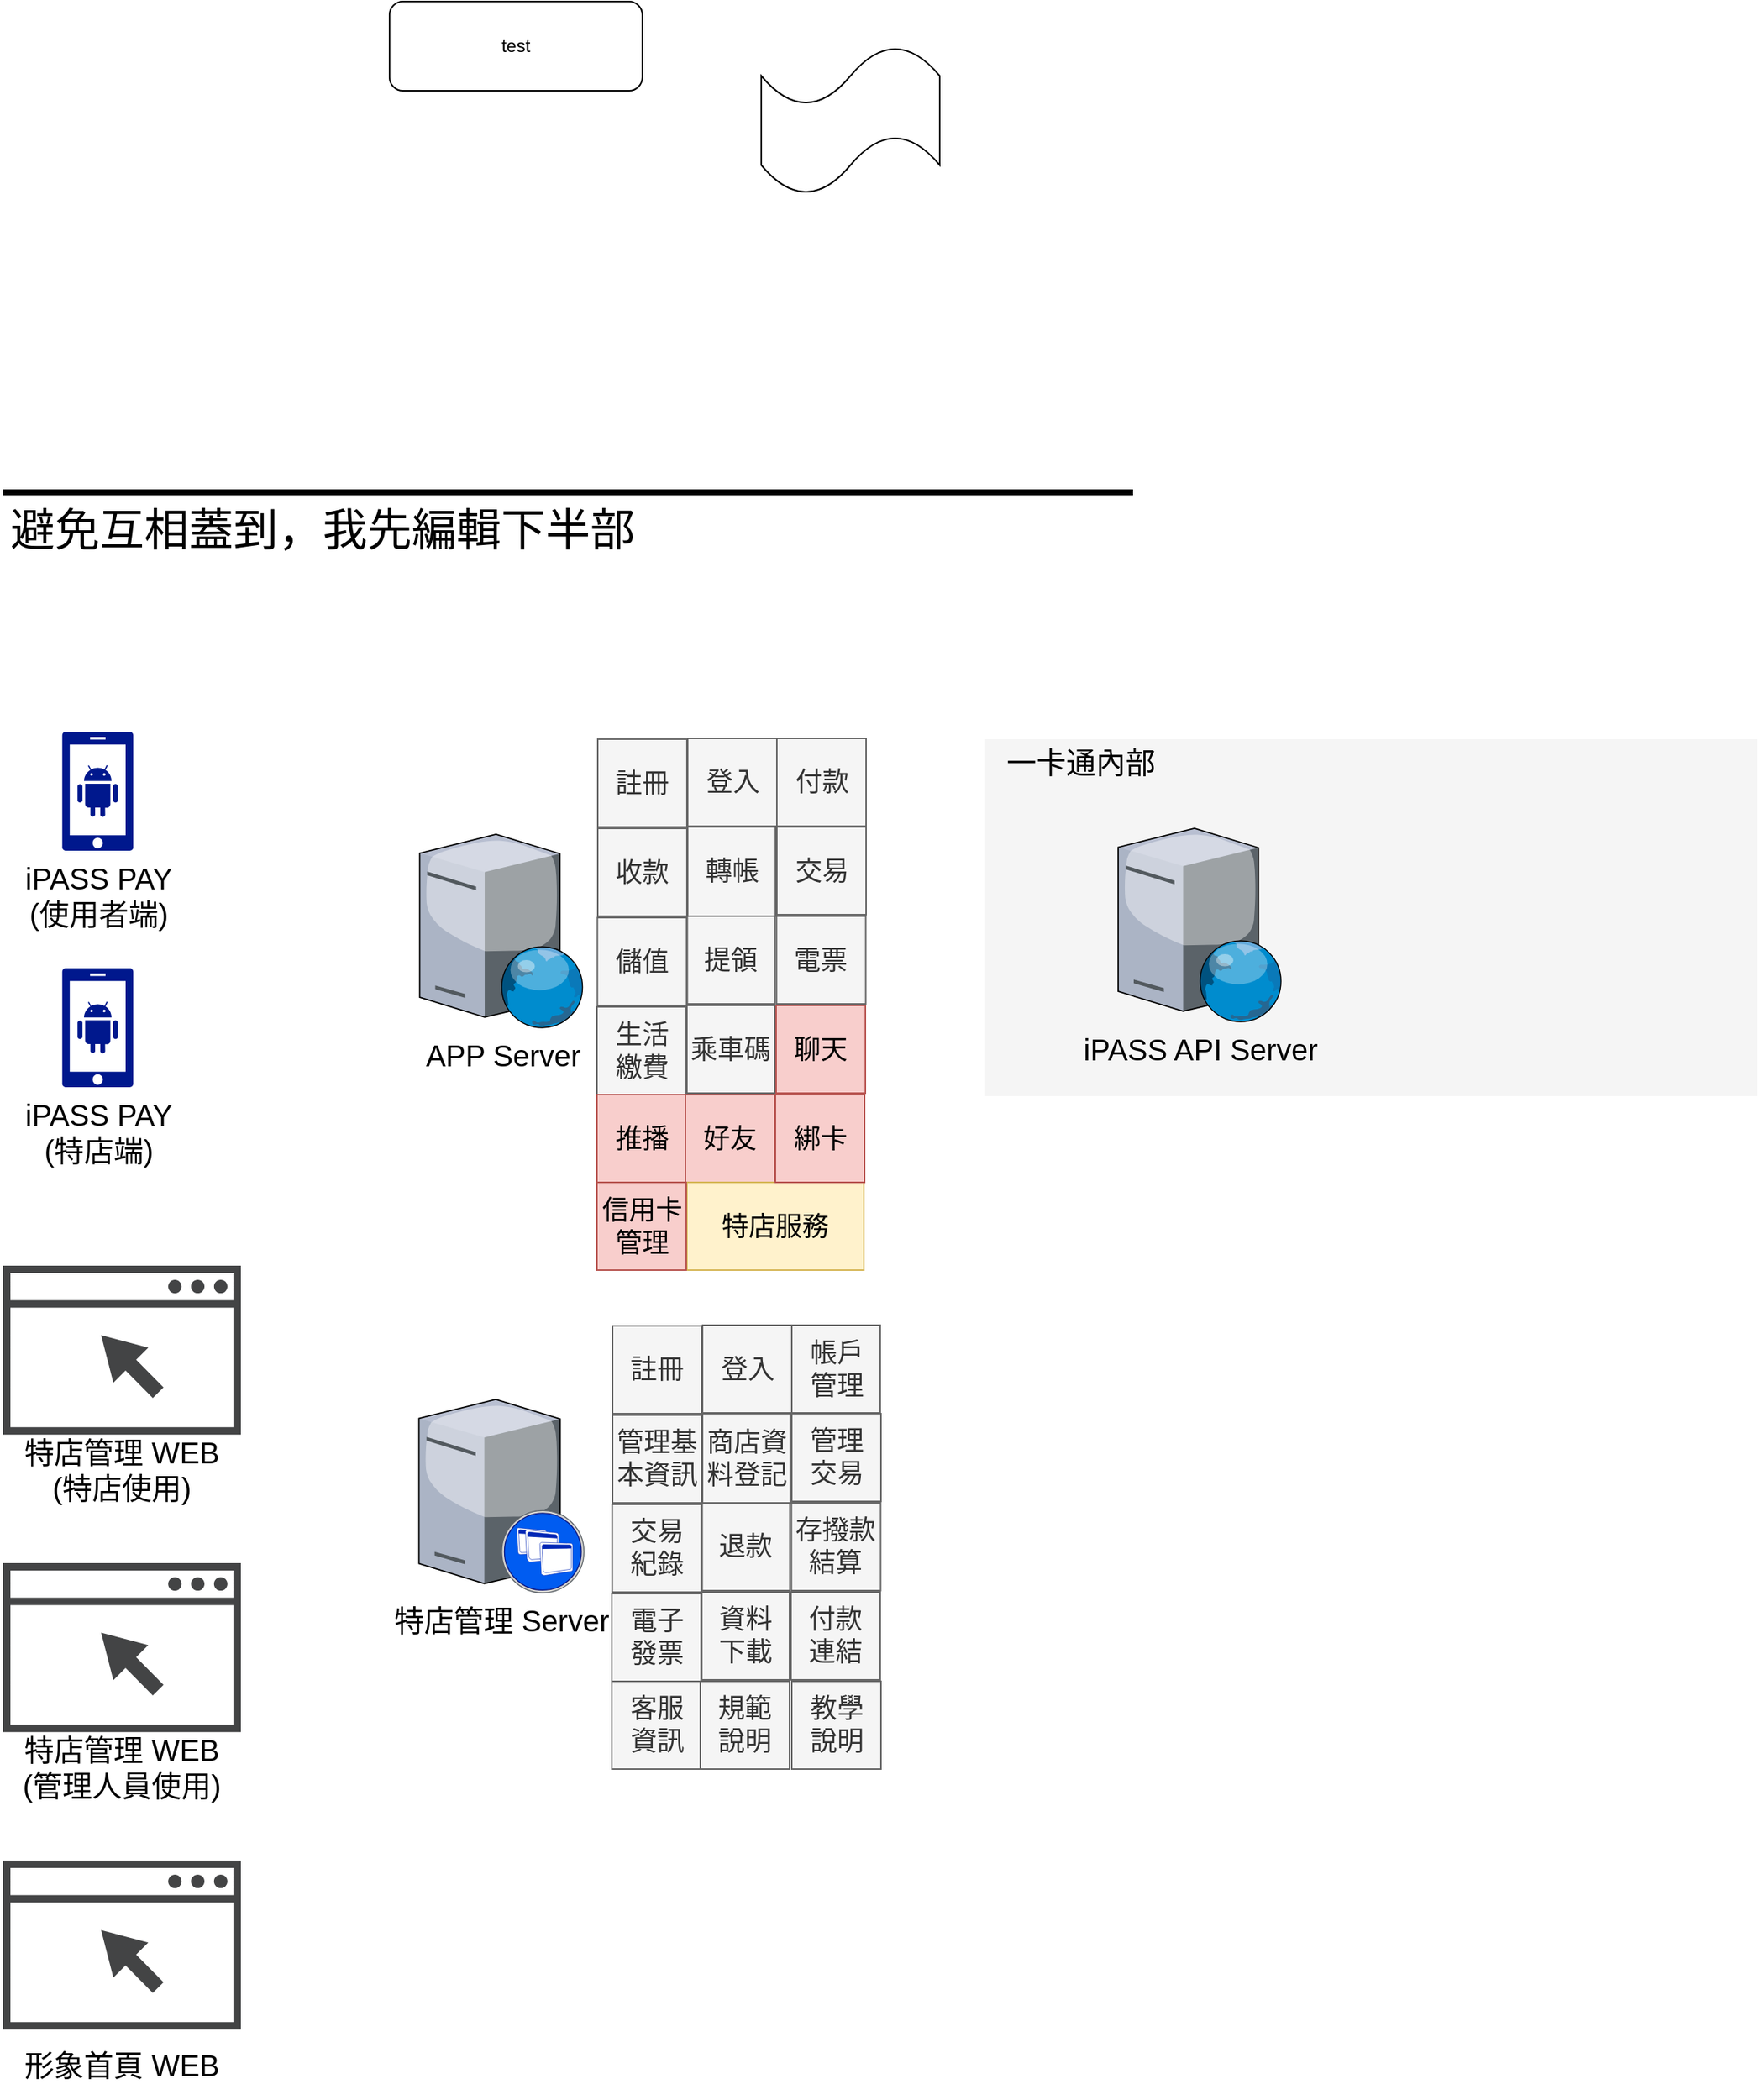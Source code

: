 <mxfile version="14.9.2" type="github">
  <diagram id="SJGPeemRXHp4dxk_nkfU" name="第1頁">
    <mxGraphModel dx="1730" dy="912" grid="1" gridSize="10" guides="1" tooltips="1" connect="1" arrows="1" fold="1" page="1" pageScale="1" pageWidth="827" pageHeight="1169" math="0" shadow="0">
      <root>
        <mxCell id="0" />
        <mxCell id="1" parent="0" />
        <mxCell id="Cek0dwOkdXj4hJYfMfxW-9" value="" style="rounded=0;whiteSpace=wrap;html=1;fontSize=20;fillColor=#f5f5f5;fontColor=#333333;strokeColor=none;" vertex="1" parent="1">
          <mxGeometry x="700" y="646" width="520" height="240" as="geometry" />
        </mxCell>
        <mxCell id="0VfdkxeY-cA_35_4lhL5-1" value="test" style="rounded=1;whiteSpace=wrap;html=1;" parent="1" vertex="1">
          <mxGeometry x="300" y="150" width="170" height="60" as="geometry" />
        </mxCell>
        <mxCell id="0VfdkxeY-cA_35_4lhL5-2" value="" style="shape=tape;whiteSpace=wrap;html=1;" vertex="1" parent="1">
          <mxGeometry x="550" y="180" width="120" height="100" as="geometry" />
        </mxCell>
        <mxCell id="Cek0dwOkdXj4hJYfMfxW-3" value="" style="endArrow=none;html=1;strokeWidth=4;" edge="1" parent="1">
          <mxGeometry width="50" height="50" relative="1" as="geometry">
            <mxPoint x="40" y="480" as="sourcePoint" />
            <mxPoint x="800" y="480" as="targetPoint" />
          </mxGeometry>
        </mxCell>
        <mxCell id="Cek0dwOkdXj4hJYfMfxW-4" value="避免互相蓋到，我先編輯下半部" style="text;html=1;strokeColor=none;fillColor=none;align=center;verticalAlign=middle;whiteSpace=wrap;rounded=0;fontSize=30;" vertex="1" parent="1">
          <mxGeometry x="40" y="490" width="430" height="30" as="geometry" />
        </mxCell>
        <mxCell id="Cek0dwOkdXj4hJYfMfxW-5" value="iPASS PAY&lt;br style=&quot;font-size: 20px;&quot;&gt;(使用者端)" style="aspect=fixed;pointerEvents=1;shadow=0;dashed=0;html=1;strokeColor=none;labelPosition=center;verticalLabelPosition=bottom;verticalAlign=top;align=center;fillColor=#00188D;shape=mxgraph.mscae.enterprise.android_phone;fontSize=20;" vertex="1" parent="1">
          <mxGeometry x="79.75" y="641" width="48" height="80" as="geometry" />
        </mxCell>
        <mxCell id="Cek0dwOkdXj4hJYfMfxW-7" value="APP Server" style="verticalLabelPosition=bottom;aspect=fixed;html=1;verticalAlign=top;strokeColor=none;align=center;outlineConnect=0;shape=mxgraph.citrix.web_server;fontSize=20;" vertex="1" parent="1">
          <mxGeometry x="320.26" y="710" width="110.5" height="130" as="geometry" />
        </mxCell>
        <mxCell id="Cek0dwOkdXj4hJYfMfxW-10" value="一卡通內部" style="text;html=1;strokeColor=none;fillColor=none;align=center;verticalAlign=middle;whiteSpace=wrap;rounded=0;fontSize=20;" vertex="1" parent="1">
          <mxGeometry x="710" y="651" width="110" height="20" as="geometry" />
        </mxCell>
        <mxCell id="Cek0dwOkdXj4hJYfMfxW-11" value="特店管理 Server" style="verticalLabelPosition=bottom;aspect=fixed;html=1;verticalAlign=top;strokeColor=none;align=center;outlineConnect=0;shape=mxgraph.citrix.xenapp_server;fontSize=20;" vertex="1" parent="1">
          <mxGeometry x="319.75" y="1090" width="111.01" height="130" as="geometry" />
        </mxCell>
        <mxCell id="Cek0dwOkdXj4hJYfMfxW-13" value="iPASS API Server" style="verticalLabelPosition=bottom;aspect=fixed;html=1;verticalAlign=top;strokeColor=none;align=center;outlineConnect=0;shape=mxgraph.citrix.web_server;fontSize=20;" vertex="1" parent="1">
          <mxGeometry x="790" y="706" width="110.5" height="130" as="geometry" />
        </mxCell>
        <mxCell id="Cek0dwOkdXj4hJYfMfxW-14" value="iPASS PAY&lt;br style=&quot;font-size: 20px&quot;&gt;(特店端)" style="aspect=fixed;pointerEvents=1;shadow=0;dashed=0;html=1;strokeColor=none;labelPosition=center;verticalLabelPosition=bottom;verticalAlign=top;align=center;fillColor=#00188D;shape=mxgraph.mscae.enterprise.android_phone;fontSize=20;" vertex="1" parent="1">
          <mxGeometry x="79.75" y="800" width="48" height="80" as="geometry" />
        </mxCell>
        <mxCell id="Cek0dwOkdXj4hJYfMfxW-25" value="" style="group" vertex="1" connectable="0" parent="1">
          <mxGeometry x="40" y="1000" width="160" height="113.6" as="geometry" />
        </mxCell>
        <mxCell id="Cek0dwOkdXj4hJYfMfxW-23" value="" style="pointerEvents=1;shadow=0;dashed=0;html=1;strokeColor=none;fillColor=#434445;aspect=fixed;labelPosition=center;verticalLabelPosition=bottom;verticalAlign=top;align=center;outlineConnect=0;shape=mxgraph.vvd.web_browser;fontSize=20;" vertex="1" parent="Cek0dwOkdXj4hJYfMfxW-25">
          <mxGeometry width="160" height="113.6" as="geometry" />
        </mxCell>
        <mxCell id="Cek0dwOkdXj4hJYfMfxW-24" value="" style="shape=image;html=1;verticalAlign=top;verticalLabelPosition=bottom;labelBackgroundColor=#ffffff;imageAspect=0;aspect=fixed;image=https://cdn1.iconfinder.com/data/icons/logotypes/32/chrome-128.png;fontSize=20;" vertex="1" parent="Cek0dwOkdXj4hJYfMfxW-25">
          <mxGeometry x="5" y="4" width="20" height="20" as="geometry" />
        </mxCell>
        <mxCell id="Cek0dwOkdXj4hJYfMfxW-26" value="特店管理 WEB&lt;br&gt;(特店使用)" style="text;html=1;strokeColor=none;fillColor=none;align=center;verticalAlign=middle;whiteSpace=wrap;rounded=0;fontSize=20;" vertex="1" parent="1">
          <mxGeometry x="45" y="1113.6" width="150" height="46.4" as="geometry" />
        </mxCell>
        <mxCell id="Cek0dwOkdXj4hJYfMfxW-28" value="" style="group" vertex="1" connectable="0" parent="1">
          <mxGeometry x="40" y="1200" width="160" height="113.6" as="geometry" />
        </mxCell>
        <mxCell id="Cek0dwOkdXj4hJYfMfxW-29" value="" style="pointerEvents=1;shadow=0;dashed=0;html=1;strokeColor=none;fillColor=#434445;aspect=fixed;labelPosition=center;verticalLabelPosition=bottom;verticalAlign=top;align=center;outlineConnect=0;shape=mxgraph.vvd.web_browser;fontSize=20;" vertex="1" parent="Cek0dwOkdXj4hJYfMfxW-28">
          <mxGeometry width="160" height="113.6" as="geometry" />
        </mxCell>
        <mxCell id="Cek0dwOkdXj4hJYfMfxW-30" value="" style="shape=image;html=1;verticalAlign=top;verticalLabelPosition=bottom;labelBackgroundColor=#ffffff;imageAspect=0;aspect=fixed;image=https://cdn1.iconfinder.com/data/icons/logotypes/32/chrome-128.png;fontSize=20;" vertex="1" parent="Cek0dwOkdXj4hJYfMfxW-28">
          <mxGeometry x="5" y="4" width="20" height="20" as="geometry" />
        </mxCell>
        <mxCell id="Cek0dwOkdXj4hJYfMfxW-31" value="特店管理 WEB&lt;br&gt;(管理人員使用)" style="text;html=1;strokeColor=none;fillColor=none;align=center;verticalAlign=middle;whiteSpace=wrap;rounded=0;fontSize=20;" vertex="1" parent="1">
          <mxGeometry x="45" y="1313.6" width="150" height="46.4" as="geometry" />
        </mxCell>
        <mxCell id="Cek0dwOkdXj4hJYfMfxW-32" value="" style="group" vertex="1" connectable="0" parent="1">
          <mxGeometry x="40" y="1400" width="160" height="113.6" as="geometry" />
        </mxCell>
        <mxCell id="Cek0dwOkdXj4hJYfMfxW-33" value="" style="pointerEvents=1;shadow=0;dashed=0;html=1;strokeColor=none;fillColor=#434445;aspect=fixed;labelPosition=center;verticalLabelPosition=bottom;verticalAlign=top;align=center;outlineConnect=0;shape=mxgraph.vvd.web_browser;fontSize=20;" vertex="1" parent="Cek0dwOkdXj4hJYfMfxW-32">
          <mxGeometry width="160" height="113.6" as="geometry" />
        </mxCell>
        <mxCell id="Cek0dwOkdXj4hJYfMfxW-34" value="" style="shape=image;html=1;verticalAlign=top;verticalLabelPosition=bottom;labelBackgroundColor=#ffffff;imageAspect=0;aspect=fixed;image=https://cdn1.iconfinder.com/data/icons/logotypes/32/chrome-128.png;fontSize=20;" vertex="1" parent="Cek0dwOkdXj4hJYfMfxW-32">
          <mxGeometry x="5" y="4" width="20" height="20" as="geometry" />
        </mxCell>
        <mxCell id="Cek0dwOkdXj4hJYfMfxW-35" value="形象首頁 WEB" style="text;html=1;strokeColor=none;fillColor=none;align=center;verticalAlign=middle;whiteSpace=wrap;rounded=0;fontSize=20;" vertex="1" parent="1">
          <mxGeometry x="45" y="1513.6" width="150" height="46.4" as="geometry" />
        </mxCell>
        <mxCell id="Cek0dwOkdXj4hJYfMfxW-36" value="註冊" style="rounded=0;whiteSpace=wrap;html=1;fontSize=18;fillColor=#f5f5f5;strokeColor=#666666;fontColor=#333333;" vertex="1" parent="1">
          <mxGeometry x="440" y="646" width="60" height="59" as="geometry" />
        </mxCell>
        <mxCell id="Cek0dwOkdXj4hJYfMfxW-37" value="收款" style="rounded=0;whiteSpace=wrap;html=1;fontSize=18;fillColor=#f5f5f5;strokeColor=#666666;fontColor=#333333;" vertex="1" parent="1">
          <mxGeometry x="440" y="706" width="60" height="59" as="geometry" />
        </mxCell>
        <mxCell id="Cek0dwOkdXj4hJYfMfxW-38" value="轉帳" style="rounded=0;whiteSpace=wrap;html=1;fontSize=18;fillColor=#f5f5f5;strokeColor=#666666;fontColor=#333333;direction=south;" vertex="1" parent="1">
          <mxGeometry x="500.5" y="705" width="59" height="60" as="geometry" />
        </mxCell>
        <mxCell id="Cek0dwOkdXj4hJYfMfxW-39" value="付款" style="rounded=0;whiteSpace=wrap;html=1;fontSize=18;fillColor=#f5f5f5;strokeColor=#666666;fontColor=#333333;" vertex="1" parent="1">
          <mxGeometry x="560.5" y="645.5" width="60" height="59" as="geometry" />
        </mxCell>
        <mxCell id="Cek0dwOkdXj4hJYfMfxW-40" value="登入" style="rounded=0;whiteSpace=wrap;html=1;fontSize=18;fillColor=#f5f5f5;strokeColor=#666666;fontColor=#333333;" vertex="1" parent="1">
          <mxGeometry x="500.5" y="645.5" width="60" height="59" as="geometry" />
        </mxCell>
        <mxCell id="Cek0dwOkdXj4hJYfMfxW-41" value="交易" style="rounded=0;whiteSpace=wrap;html=1;fontSize=18;fillColor=#f5f5f5;strokeColor=#666666;fontColor=#333333;" vertex="1" parent="1">
          <mxGeometry x="560.5" y="705" width="60" height="59" as="geometry" />
        </mxCell>
        <mxCell id="Cek0dwOkdXj4hJYfMfxW-42" value="儲值" style="rounded=0;whiteSpace=wrap;html=1;fontSize=18;fillColor=#f5f5f5;strokeColor=#666666;fontColor=#333333;" vertex="1" parent="1">
          <mxGeometry x="439.75" y="766" width="60" height="59" as="geometry" />
        </mxCell>
        <mxCell id="Cek0dwOkdXj4hJYfMfxW-43" value="提領" style="rounded=0;whiteSpace=wrap;html=1;fontSize=18;fillColor=#f5f5f5;strokeColor=#666666;fontColor=#333333;direction=south;" vertex="1" parent="1">
          <mxGeometry x="500.25" y="765" width="59" height="59" as="geometry" />
        </mxCell>
        <mxCell id="Cek0dwOkdXj4hJYfMfxW-44" value="電票" style="rounded=0;whiteSpace=wrap;html=1;fontSize=18;fillColor=#f5f5f5;strokeColor=#666666;fontColor=#333333;" vertex="1" parent="1">
          <mxGeometry x="560.25" y="765" width="60" height="59" as="geometry" />
        </mxCell>
        <mxCell id="Cek0dwOkdXj4hJYfMfxW-45" value="生活&lt;br&gt;繳費" style="rounded=0;whiteSpace=wrap;html=1;fontSize=18;fillColor=#f5f5f5;strokeColor=#666666;fontColor=#333333;" vertex="1" parent="1">
          <mxGeometry x="439.5" y="826" width="60" height="59" as="geometry" />
        </mxCell>
        <mxCell id="Cek0dwOkdXj4hJYfMfxW-46" value="乘車碼" style="rounded=0;whiteSpace=wrap;html=1;fontSize=18;fillColor=#f5f5f5;strokeColor=#666666;fontColor=#333333;direction=south;" vertex="1" parent="1">
          <mxGeometry x="500" y="825" width="59" height="59" as="geometry" />
        </mxCell>
        <mxCell id="Cek0dwOkdXj4hJYfMfxW-47" value="聊天" style="rounded=0;whiteSpace=wrap;html=1;fontSize=18;fillColor=#f8cecc;strokeColor=#b85450;" vertex="1" parent="1">
          <mxGeometry x="560" y="825" width="60" height="59" as="geometry" />
        </mxCell>
        <mxCell id="Cek0dwOkdXj4hJYfMfxW-48" value="推播" style="rounded=0;whiteSpace=wrap;html=1;fontSize=18;fillColor=#f8cecc;strokeColor=#b85450;" vertex="1" parent="1">
          <mxGeometry x="439.5" y="885" width="60" height="59" as="geometry" />
        </mxCell>
        <mxCell id="Cek0dwOkdXj4hJYfMfxW-49" value="好友" style="rounded=0;whiteSpace=wrap;html=1;fontSize=18;fillColor=#f8cecc;strokeColor=#b85450;" vertex="1" parent="1">
          <mxGeometry x="499" y="885" width="60" height="59" as="geometry" />
        </mxCell>
        <mxCell id="Cek0dwOkdXj4hJYfMfxW-50" value="特店服務" style="rounded=0;whiteSpace=wrap;html=1;fontSize=18;fillColor=#fff2cc;strokeColor=#d6b656;" vertex="1" parent="1">
          <mxGeometry x="500" y="944" width="119" height="59" as="geometry" />
        </mxCell>
        <mxCell id="Cek0dwOkdXj4hJYfMfxW-66" value="註冊" style="rounded=0;whiteSpace=wrap;html=1;fontSize=18;fillColor=#f5f5f5;strokeColor=#666666;fontColor=#333333;" vertex="1" parent="1">
          <mxGeometry x="450" y="1040.5" width="60" height="59" as="geometry" />
        </mxCell>
        <mxCell id="Cek0dwOkdXj4hJYfMfxW-67" value="管理基本資訊" style="rounded=0;whiteSpace=wrap;html=1;fontSize=18;fillColor=#f5f5f5;strokeColor=#666666;fontColor=#333333;" vertex="1" parent="1">
          <mxGeometry x="450" y="1100.5" width="60" height="59" as="geometry" />
        </mxCell>
        <mxCell id="Cek0dwOkdXj4hJYfMfxW-68" value="商店資料登記" style="rounded=0;whiteSpace=wrap;html=1;fontSize=18;fillColor=#f5f5f5;strokeColor=#666666;fontColor=#333333;direction=south;" vertex="1" parent="1">
          <mxGeometry x="510.5" y="1099.5" width="59" height="60" as="geometry" />
        </mxCell>
        <mxCell id="Cek0dwOkdXj4hJYfMfxW-69" value="帳戶&lt;br&gt;管理" style="rounded=0;whiteSpace=wrap;html=1;fontSize=18;fillColor=#f5f5f5;strokeColor=#666666;fontColor=#333333;" vertex="1" parent="1">
          <mxGeometry x="570.5" y="1040" width="59.5" height="59" as="geometry" />
        </mxCell>
        <mxCell id="Cek0dwOkdXj4hJYfMfxW-70" value="登入" style="rounded=0;whiteSpace=wrap;html=1;fontSize=18;fillColor=#f5f5f5;strokeColor=#666666;fontColor=#333333;" vertex="1" parent="1">
          <mxGeometry x="510.5" y="1040" width="60" height="59" as="geometry" />
        </mxCell>
        <mxCell id="Cek0dwOkdXj4hJYfMfxW-71" value="管理&lt;br&gt;交易" style="rounded=0;whiteSpace=wrap;html=1;fontSize=18;fillColor=#f5f5f5;strokeColor=#666666;fontColor=#333333;" vertex="1" parent="1">
          <mxGeometry x="570.5" y="1099.5" width="60" height="59" as="geometry" />
        </mxCell>
        <mxCell id="Cek0dwOkdXj4hJYfMfxW-72" value="交易&lt;br&gt;紀錄" style="rounded=0;whiteSpace=wrap;html=1;fontSize=18;fillColor=#f5f5f5;strokeColor=#666666;fontColor=#333333;" vertex="1" parent="1">
          <mxGeometry x="449.75" y="1160.5" width="60" height="59" as="geometry" />
        </mxCell>
        <mxCell id="Cek0dwOkdXj4hJYfMfxW-73" value="退款" style="rounded=0;whiteSpace=wrap;html=1;fontSize=18;fillColor=#f5f5f5;strokeColor=#666666;fontColor=#333333;direction=south;" vertex="1" parent="1">
          <mxGeometry x="510.25" y="1159.5" width="59" height="59" as="geometry" />
        </mxCell>
        <mxCell id="Cek0dwOkdXj4hJYfMfxW-74" value="存撥款&lt;br&gt;結算" style="rounded=0;whiteSpace=wrap;html=1;fontSize=18;fillColor=#f5f5f5;strokeColor=#666666;fontColor=#333333;" vertex="1" parent="1">
          <mxGeometry x="570.25" y="1159.5" width="60" height="59" as="geometry" />
        </mxCell>
        <mxCell id="Cek0dwOkdXj4hJYfMfxW-75" value="電子&lt;br&gt;發票" style="rounded=0;whiteSpace=wrap;html=1;fontSize=18;fillColor=#f5f5f5;strokeColor=#666666;fontColor=#333333;" vertex="1" parent="1">
          <mxGeometry x="449.5" y="1220.5" width="60" height="59" as="geometry" />
        </mxCell>
        <mxCell id="Cek0dwOkdXj4hJYfMfxW-76" value="資料&lt;br&gt;下載" style="rounded=0;whiteSpace=wrap;html=1;fontSize=18;fillColor=#f5f5f5;strokeColor=#666666;fontColor=#333333;direction=south;" vertex="1" parent="1">
          <mxGeometry x="510" y="1219.5" width="59" height="59" as="geometry" />
        </mxCell>
        <mxCell id="Cek0dwOkdXj4hJYfMfxW-77" value="付款&lt;br&gt;連結" style="rounded=0;whiteSpace=wrap;html=1;fontSize=18;fillColor=#f5f5f5;strokeColor=#666666;fontColor=#333333;" vertex="1" parent="1">
          <mxGeometry x="570" y="1219.5" width="60" height="59" as="geometry" />
        </mxCell>
        <mxCell id="Cek0dwOkdXj4hJYfMfxW-78" value="客服&lt;br&gt;資訊" style="rounded=0;whiteSpace=wrap;html=1;fontSize=18;fillColor=#f5f5f5;strokeColor=#666666;fontColor=#333333;" vertex="1" parent="1">
          <mxGeometry x="449.5" y="1279.5" width="60" height="59" as="geometry" />
        </mxCell>
        <mxCell id="Cek0dwOkdXj4hJYfMfxW-79" value="規範&lt;br&gt;說明" style="rounded=0;whiteSpace=wrap;html=1;fontSize=18;fillColor=#f5f5f5;strokeColor=#666666;fontColor=#333333;" vertex="1" parent="1">
          <mxGeometry x="509" y="1279.5" width="60" height="59" as="geometry" />
        </mxCell>
        <mxCell id="Cek0dwOkdXj4hJYfMfxW-80" value="教學&lt;br&gt;說明" style="rounded=0;whiteSpace=wrap;html=1;fontSize=18;fillColor=#f5f5f5;strokeColor=#666666;fontColor=#333333;" vertex="1" parent="1">
          <mxGeometry x="570.5" y="1279.5" width="60" height="59" as="geometry" />
        </mxCell>
        <mxCell id="Cek0dwOkdXj4hJYfMfxW-83" value="綁卡" style="rounded=0;whiteSpace=wrap;html=1;fontSize=18;fillColor=#f8cecc;strokeColor=#b85450;" vertex="1" parent="1">
          <mxGeometry x="559.5" y="885" width="60" height="59" as="geometry" />
        </mxCell>
        <mxCell id="Cek0dwOkdXj4hJYfMfxW-84" value="信用卡&lt;br&gt;管理" style="rounded=0;whiteSpace=wrap;html=1;fontSize=18;fillColor=#f8cecc;strokeColor=#b85450;" vertex="1" parent="1">
          <mxGeometry x="439.5" y="944" width="60" height="59" as="geometry" />
        </mxCell>
      </root>
    </mxGraphModel>
  </diagram>
</mxfile>
